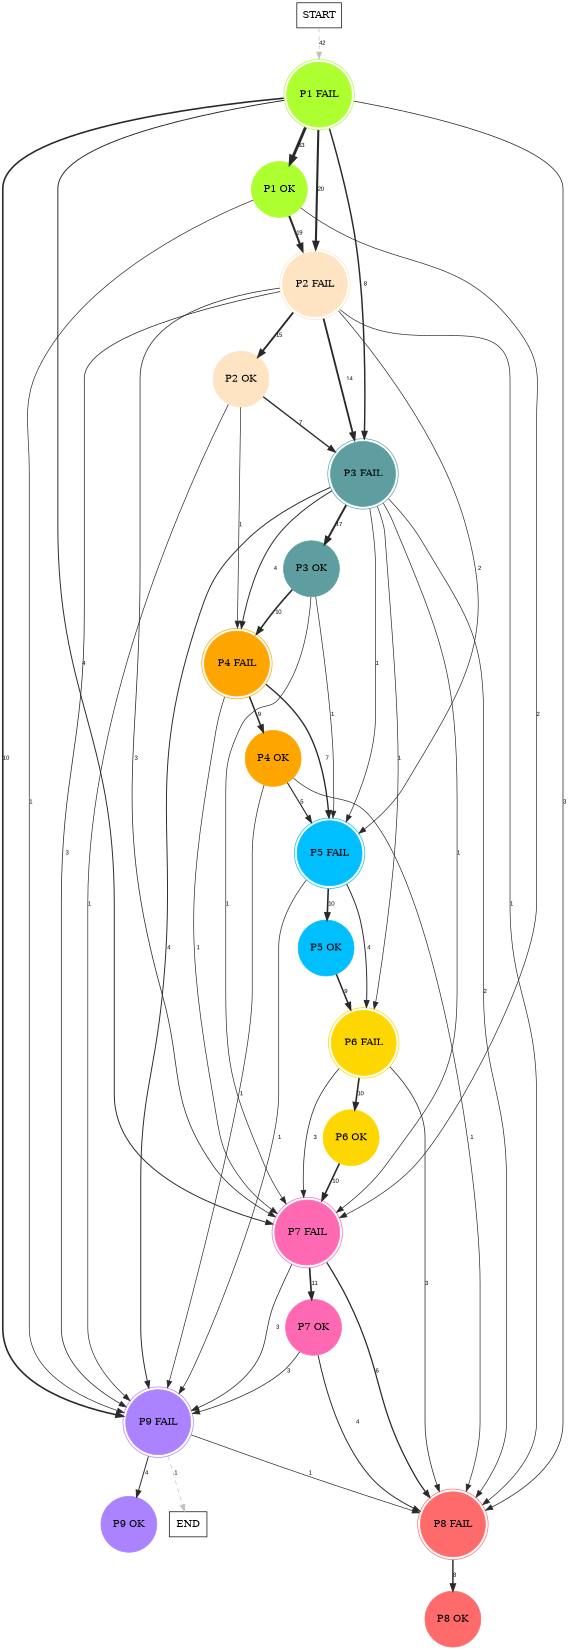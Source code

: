 digraph graphname {
	dpi = 150
	size="16,11!";
	margin = 0;
"P1 FAIL" [shape=circle, color=greenyellow, peripheries=2, style=filled]"P1 OK" [shape=circle, color=greenyellow, style=filled]"P2 FAIL" [shape=circle, color=bisque, peripheries=2, style=filled]"P2 OK" [shape=circle, color=bisque, style=filled]"P3 FAIL" [shape=circle, color=cadetblue, peripheries=2, style=filled]"P3 OK" [shape=circle, color=cadetblue, style=filled]"P4 FAIL" [shape=circle, color=orange, peripheries=2, style=filled]"P4 OK" [shape=circle, color=orange, style=filled]"P5 FAIL" [shape=circle, color=deepskyblue, peripheries=2, style=filled]"P5 OK" [shape=circle, color=deepskyblue, style=filled]"P6 FAIL" [shape=circle, color=gold, peripheries=2, style=filled]"P6 OK" [shape=circle, color=gold, style=filled]"P7 FAIL" [shape=circle, color=hotpink, peripheries=2, style=filled]"P7 OK" [shape=circle, color=hotpink, style=filled]"P9 FAIL" [shape=circle, color=mediumpurple1, peripheries=2, style=filled]"P8 FAIL" [shape=circle, color=indianred1, peripheries=2, style=filled]"P8 OK" [shape=circle, color=indianred1, style=filled]"P9 OK" [shape=circle, color=mediumpurple1, style=filled]"START" [shape=box, fillcolor=white, style=filled, color=black]"END" [shape=box, fillcolor=white, style=filled, color=black]"P1 FAIL" -> "P1 OK" [ color=grey16 penwidth = "4.143134726391533"label ="63" labelfloat=false fontname="Arial" fontsize=8]
"P1 FAIL" -> "P2 FAIL" [ color=grey16 penwidth = "2.995732273553991"label ="20" labelfloat=false fontname="Arial" fontsize=8]
"P1 FAIL" -> "P3 FAIL" [ color=grey16 penwidth = "2.0794415416798357"label ="8" labelfloat=false fontname="Arial" fontsize=8]
"P1 FAIL" -> "P7 FAIL" [ color=grey16 penwidth = "1.3862943611198906"label ="4" labelfloat=false fontname="Arial" fontsize=8]
"P1 FAIL" -> "P9 FAIL" [ color=grey16 penwidth = "2.302585092994046"label ="10" labelfloat=false fontname="Arial" fontsize=8]
"P1 FAIL" -> "P8 FAIL" [ color=grey16 penwidth = "1.0986122886681098"label ="3" labelfloat=false fontname="Arial" fontsize=8]
"P1 OK" -> "P2 FAIL" [ color=grey16 penwidth = "2.9444389791664403"label ="19" labelfloat=false fontname="Arial" fontsize=8]
"P1 OK" -> "P7 FAIL" [ color=grey16 penwidth = "1"label ="2" labelfloat=false fontname="Arial" fontsize=8]
"P1 OK" -> "P9 FAIL" [ color=grey16 penwidth = "1"label ="1" labelfloat=false fontname="Arial" fontsize=8]
"P2 FAIL" -> "P2 OK" [ color=grey16 penwidth = "2.70805020110221"label ="15" labelfloat=false fontname="Arial" fontsize=8]
"P2 FAIL" -> "P3 FAIL" [ color=grey16 penwidth = "2.6390573296152584"label ="14" labelfloat=false fontname="Arial" fontsize=8]
"P2 FAIL" -> "P5 FAIL" [ color=grey16 penwidth = "1"label ="2" labelfloat=false fontname="Arial" fontsize=8]
"P2 FAIL" -> "P7 FAIL" [ color=grey16 penwidth = "1.0986122886681098"label ="3" labelfloat=false fontname="Arial" fontsize=8]
"P2 FAIL" -> "P9 FAIL" [ color=grey16 penwidth = "1.0986122886681098"label ="3" labelfloat=false fontname="Arial" fontsize=8]
"P2 FAIL" -> "P8 FAIL" [ color=grey16 penwidth = "1"label ="1" labelfloat=false fontname="Arial" fontsize=8]
"P2 OK" -> "P3 FAIL" [ color=grey16 penwidth = "1.9459101490553132"label ="7" labelfloat=false fontname="Arial" fontsize=8]
"P2 OK" -> "P4 FAIL" [ color=grey16 penwidth = "1"label ="1" labelfloat=false fontname="Arial" fontsize=8]
"P2 OK" -> "P9 FAIL" [ color=grey16 penwidth = "1"label ="1" labelfloat=false fontname="Arial" fontsize=8]
"P3 FAIL" -> "P3 OK" [ color=grey16 penwidth = "2.833213344056216"label ="17" labelfloat=false fontname="Arial" fontsize=8]
"P3 FAIL" -> "P4 FAIL" [ color=grey16 penwidth = "1.3862943611198906"label ="4" labelfloat=false fontname="Arial" fontsize=8]
"P3 FAIL" -> "P5 FAIL" [ color=grey16 penwidth = "1"label ="1" labelfloat=false fontname="Arial" fontsize=8]
"P3 FAIL" -> "P6 FAIL" [ color=grey16 penwidth = "1"label ="1" labelfloat=false fontname="Arial" fontsize=8]
"P3 FAIL" -> "P7 FAIL" [ color=grey16 penwidth = "1"label ="1" labelfloat=false fontname="Arial" fontsize=8]
"P3 FAIL" -> "P9 FAIL" [ color=grey16 penwidth = "1.3862943611198906"label ="4" labelfloat=false fontname="Arial" fontsize=8]
"P3 FAIL" -> "P8 FAIL" [ color=grey16 penwidth = "1"label ="2" labelfloat=false fontname="Arial" fontsize=8]
"P3 OK" -> "P4 FAIL" [ color=grey16 penwidth = "2.302585092994046"label ="10" labelfloat=false fontname="Arial" fontsize=8]
"P3 OK" -> "P5 FAIL" [ color=grey16 penwidth = "1"label ="1" labelfloat=false fontname="Arial" fontsize=8]
"P3 OK" -> "P7 FAIL" [ color=grey16 penwidth = "1"label ="1" labelfloat=false fontname="Arial" fontsize=8]
"P4 FAIL" -> "P4 OK" [ color=grey16 penwidth = "2.1972245773362196"label ="9" labelfloat=false fontname="Arial" fontsize=8]
"P4 FAIL" -> "P5 FAIL" [ color=grey16 penwidth = "1.9459101490553132"label ="7" labelfloat=false fontname="Arial" fontsize=8]
"P4 FAIL" -> "P7 FAIL" [ color=grey16 penwidth = "1"label ="1" labelfloat=false fontname="Arial" fontsize=8]
"P4 OK" -> "P5 FAIL" [ color=grey16 penwidth = "1.6094379124341003"label ="5" labelfloat=false fontname="Arial" fontsize=8]
"P4 OK" -> "P9 FAIL" [ color=grey16 penwidth = "1"label ="1" labelfloat=false fontname="Arial" fontsize=8]
"P4 OK" -> "P8 FAIL" [ color=grey16 penwidth = "1"label ="1" labelfloat=false fontname="Arial" fontsize=8]
"P5 FAIL" -> "P5 OK" [ color=grey16 penwidth = "2.302585092994046"label ="10" labelfloat=false fontname="Arial" fontsize=8]
"P5 FAIL" -> "P6 FAIL" [ color=grey16 penwidth = "1.3862943611198906"label ="4" labelfloat=false fontname="Arial" fontsize=8]
"P5 FAIL" -> "P9 FAIL" [ color=grey16 penwidth = "1"label ="1" labelfloat=false fontname="Arial" fontsize=8]
"P5 OK" -> "P6 FAIL" [ color=grey16 penwidth = "2.1972245773362196"label ="9" labelfloat=false fontname="Arial" fontsize=8]
"P6 FAIL" -> "P6 OK" [ color=grey16 penwidth = "2.302585092994046"label ="10" labelfloat=false fontname="Arial" fontsize=8]
"P6 FAIL" -> "P7 FAIL" [ color=grey16 penwidth = "1.0986122886681098"label ="3" labelfloat=false fontname="Arial" fontsize=8]
"P6 FAIL" -> "P8 FAIL" [ color=grey16 penwidth = "1.0986122886681098"label ="3" labelfloat=false fontname="Arial" fontsize=8]
"P6 OK" -> "P7 FAIL" [ color=grey16 penwidth = "2.302585092994046"label ="10" labelfloat=false fontname="Arial" fontsize=8]
"P7 FAIL" -> "P7 OK" [ color=grey16 penwidth = "2.3978952727983707"label ="11" labelfloat=false fontname="Arial" fontsize=8]
"P7 FAIL" -> "P9 FAIL" [ color=grey16 penwidth = "1.0986122886681098"label ="3" labelfloat=false fontname="Arial" fontsize=8]
"P7 FAIL" -> "P8 FAIL" [ color=grey16 penwidth = "1.791759469228055"label ="6" labelfloat=false fontname="Arial" fontsize=8]
"P7 OK" -> "P9 FAIL" [ color=grey16 penwidth = "1.0986122886681098"label ="3" labelfloat=false fontname="Arial" fontsize=8]
"P7 OK" -> "P8 FAIL" [ color=grey16 penwidth = "1.3862943611198906"label ="4" labelfloat=false fontname="Arial" fontsize=8]
"P9 FAIL" -> "P8 FAIL" [ color=grey16 penwidth = "1"label ="1" labelfloat=false fontname="Arial" fontsize=8]
"P9 FAIL" -> "P9 OK" [ color=grey16 penwidth = "1.3862943611198906"label ="4" labelfloat=false fontname="Arial" fontsize=8]
"P9 FAIL" -> "END" [ style = dashed color=grey label ="1" labelfloat=false fontname="Arial" fontsize=8]
"P8 FAIL" -> "P8 OK" [ color=grey16 penwidth = "2.0794415416798357"label ="8" labelfloat=false fontname="Arial" fontsize=8]
"START" -> "P1 FAIL" [ style = dashed color=grey label ="42" labelfloat=false fontname="Arial" fontsize=8]
}